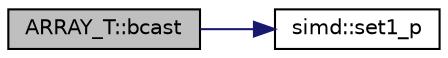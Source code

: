 digraph "ARRAY_T::bcast"
{
 // LATEX_PDF_SIZE
  edge [fontname="Helvetica",fontsize="10",labelfontname="Helvetica",labelfontsize="10"];
  node [fontname="Helvetica",fontsize="10",shape=record];
  rankdir="LR";
  Node1 [label="ARRAY_T::bcast",height=0.2,width=0.4,color="black", fillcolor="grey75", style="filled", fontcolor="black",tooltip=" "];
  Node1 -> Node2 [color="midnightblue",fontsize="10",style="solid",fontname="Helvetica"];
  Node2 [label="simd::set1_p",height=0.2,width=0.4,color="black", fillcolor="white", style="filled",URL="$group__SIMD.html#ga0dec49e78fe76b6c7a63b68e38ae6a7a",tooltip=" "];
}

